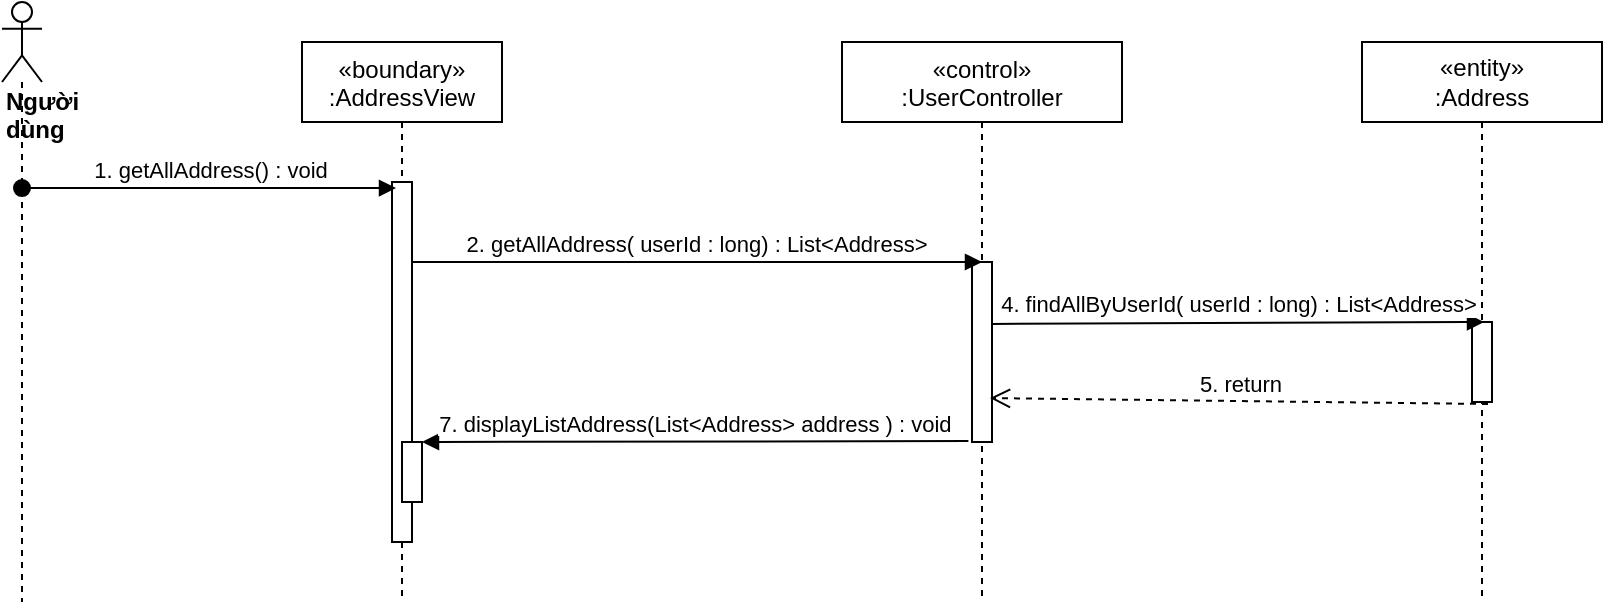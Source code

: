 <mxfile version="14.7.0" type="device"><diagram id="kgpKYQtTHZ0yAKxKKP6v" name="Page-1"><mxGraphModel dx="1108" dy="425" grid="1" gridSize="10" guides="1" tooltips="1" connect="1" arrows="1" fold="1" page="1" pageScale="1" pageWidth="850" pageHeight="1100" math="0" shadow="0"><root><mxCell id="0"/><mxCell id="1" parent="0"/><mxCell id="CDhAeBrbkq2yld2mGSYc-1" value="«boundary»&#10;:AddressView" style="shape=umlLifeline;perimeter=lifelinePerimeter;container=1;collapsible=0;recursiveResize=0;rounded=0;shadow=0;strokeWidth=1;" parent="1" vertex="1"><mxGeometry x="200" y="80" width="100" height="280" as="geometry"/></mxCell><mxCell id="CDhAeBrbkq2yld2mGSYc-2" value="" style="html=1;points=[];perimeter=orthogonalPerimeter;" parent="CDhAeBrbkq2yld2mGSYc-1" vertex="1"><mxGeometry x="45" y="70" width="10" height="180" as="geometry"/></mxCell><mxCell id="CDhAeBrbkq2yld2mGSYc-3" value="«control»&#10;:UserController" style="shape=umlLifeline;perimeter=lifelinePerimeter;container=1;collapsible=0;recursiveResize=0;rounded=0;shadow=0;strokeWidth=1;size=40;" parent="1" vertex="1"><mxGeometry x="470" y="80" width="140" height="280" as="geometry"/></mxCell><mxCell id="CDhAeBrbkq2yld2mGSYc-4" value="" style="points=[];perimeter=orthogonalPerimeter;rounded=0;shadow=0;strokeWidth=1;" parent="CDhAeBrbkq2yld2mGSYc-3" vertex="1"><mxGeometry x="65" y="110" width="10" height="90" as="geometry"/></mxCell><mxCell id="CDhAeBrbkq2yld2mGSYc-5" value="&lt;div&gt;&lt;b&gt;Người dùng&lt;/b&gt;&lt;/div&gt;" style="shape=umlLifeline;participant=umlActor;perimeter=lifelinePerimeter;whiteSpace=wrap;html=1;container=1;collapsible=0;recursiveResize=0;verticalAlign=top;spacingTop=36;outlineConnect=0;align=left;" parent="1" vertex="1"><mxGeometry x="50" y="60" width="20" height="300" as="geometry"/></mxCell><mxCell id="CDhAeBrbkq2yld2mGSYc-8" value="1. getAllAddress() : void" style="html=1;verticalAlign=bottom;startArrow=oval;startFill=1;endArrow=block;startSize=8;entryX=0.2;entryY=0.017;entryDx=0;entryDy=0;entryPerimeter=0;" parent="1" source="CDhAeBrbkq2yld2mGSYc-5" target="CDhAeBrbkq2yld2mGSYc-2" edge="1"><mxGeometry width="60" relative="1" as="geometry"><mxPoint x="400" y="230" as="sourcePoint"/><mxPoint x="283" y="160" as="targetPoint"/></mxGeometry></mxCell><mxCell id="CDhAeBrbkq2yld2mGSYc-9" value="2. getAllAddress( userId : long) : List&amp;lt;Address&amp;gt;" style="html=1;verticalAlign=bottom;endArrow=block;entryX=0.5;entryY=0;entryDx=0;entryDy=0;entryPerimeter=0;exitX=0.98;exitY=0.222;exitDx=0;exitDy=0;exitPerimeter=0;" parent="1" source="CDhAeBrbkq2yld2mGSYc-2" target="CDhAeBrbkq2yld2mGSYc-4" edge="1"><mxGeometry width="80" relative="1" as="geometry"><mxPoint x="298.0" y="370" as="sourcePoint"/><mxPoint x="470" y="330" as="targetPoint"/></mxGeometry></mxCell><mxCell id="CDhAeBrbkq2yld2mGSYc-10" value="&lt;span&gt;«entity»&lt;br&gt;&lt;/span&gt;:Address" style="shape=umlLifeline;perimeter=lifelinePerimeter;whiteSpace=wrap;html=1;container=1;collapsible=0;recursiveResize=0;outlineConnect=0;" parent="1" vertex="1"><mxGeometry x="730" y="80" width="120" height="280" as="geometry"/></mxCell><mxCell id="CDhAeBrbkq2yld2mGSYc-11" value="" style="points=[];perimeter=orthogonalPerimeter;rounded=0;shadow=0;strokeWidth=1;" parent="CDhAeBrbkq2yld2mGSYc-10" vertex="1"><mxGeometry x="55" y="140" width="10" height="40" as="geometry"/></mxCell><mxCell id="CDhAeBrbkq2yld2mGSYc-14" value="4. findAllByUserId( userId : long) : List&amp;lt;Address&amp;gt;" style="html=1;verticalAlign=bottom;endArrow=block;entryX=0.6;entryY=0;entryDx=0;entryDy=0;entryPerimeter=0;exitX=1;exitY=0.344;exitDx=0;exitDy=0;exitPerimeter=0;" parent="1" source="CDhAeBrbkq2yld2mGSYc-4" target="CDhAeBrbkq2yld2mGSYc-11" edge="1"><mxGeometry width="80" relative="1" as="geometry"><mxPoint x="804.8" y="258.8" as="sourcePoint"/><mxPoint x="840" y="430" as="targetPoint"/></mxGeometry></mxCell><mxCell id="CDhAeBrbkq2yld2mGSYc-15" value="5. return" style="html=1;verticalAlign=bottom;endArrow=open;dashed=1;endSize=8;exitX=0.8;exitY=1.025;exitDx=0;exitDy=0;exitPerimeter=0;entryX=0.9;entryY=0.756;entryDx=0;entryDy=0;entryPerimeter=0;" parent="1" source="CDhAeBrbkq2yld2mGSYc-11" target="CDhAeBrbkq2yld2mGSYc-4" edge="1"><mxGeometry relative="1" as="geometry"><mxPoint x="840" y="430" as="sourcePoint"/><mxPoint x="805" y="301" as="targetPoint"/></mxGeometry></mxCell><mxCell id="CDhAeBrbkq2yld2mGSYc-16" value="7. displayListAddress(List&lt;Address&gt; address ) : void" style="verticalAlign=bottom;endArrow=block;shadow=0;strokeWidth=1;exitX=-0.18;exitY=0.995;exitDx=0;exitDy=0;exitPerimeter=0;" parent="1" source="CDhAeBrbkq2yld2mGSYc-4" target="CDhAeBrbkq2yld2mGSYc-17" edge="1"><mxGeometry relative="1" as="geometry"><mxPoint x="530" y="532" as="sourcePoint"/><mxPoint x="340" y="359" as="targetPoint"/></mxGeometry></mxCell><mxCell id="CDhAeBrbkq2yld2mGSYc-17" value="" style="html=1;points=[];perimeter=orthogonalPerimeter;" parent="1" vertex="1"><mxGeometry x="250" y="280" width="10" height="30" as="geometry"/></mxCell></root></mxGraphModel></diagram></mxfile>